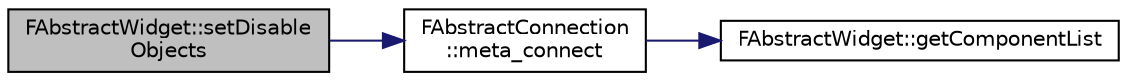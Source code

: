 digraph "FAbstractWidget::setDisableObjects"
{
 // INTERACTIVE_SVG=YES
  edge [fontname="Helvetica",fontsize="10",labelfontname="Helvetica",labelfontsize="10"];
  node [fontname="Helvetica",fontsize="10",shape=record];
  rankdir="LR";
  Node72 [label="FAbstractWidget::setDisable\lObjects",height=0.2,width=0.4,color="black", fillcolor="grey75", style="filled", fontcolor="black"];
  Node72 -> Node73 [color="midnightblue",fontsize="10",style="solid",fontname="Helvetica"];
  Node73 [label="FAbstractConnection\l::meta_connect",height=0.2,width=0.4,color="black", fillcolor="white", style="filled",URL="$class_f_abstract_connection.html#afbf1c1d7d9f7f8c39659cff4ce05f87f"];
  Node73 -> Node74 [color="midnightblue",fontsize="10",style="solid",fontname="Helvetica"];
  Node74 [label="FAbstractWidget::getComponentList",height=0.2,width=0.4,color="black", fillcolor="white", style="filled",URL="$class_f_abstract_widget.html#a0275be1c2f0cc30e047cd75d207b59e0"];
}

